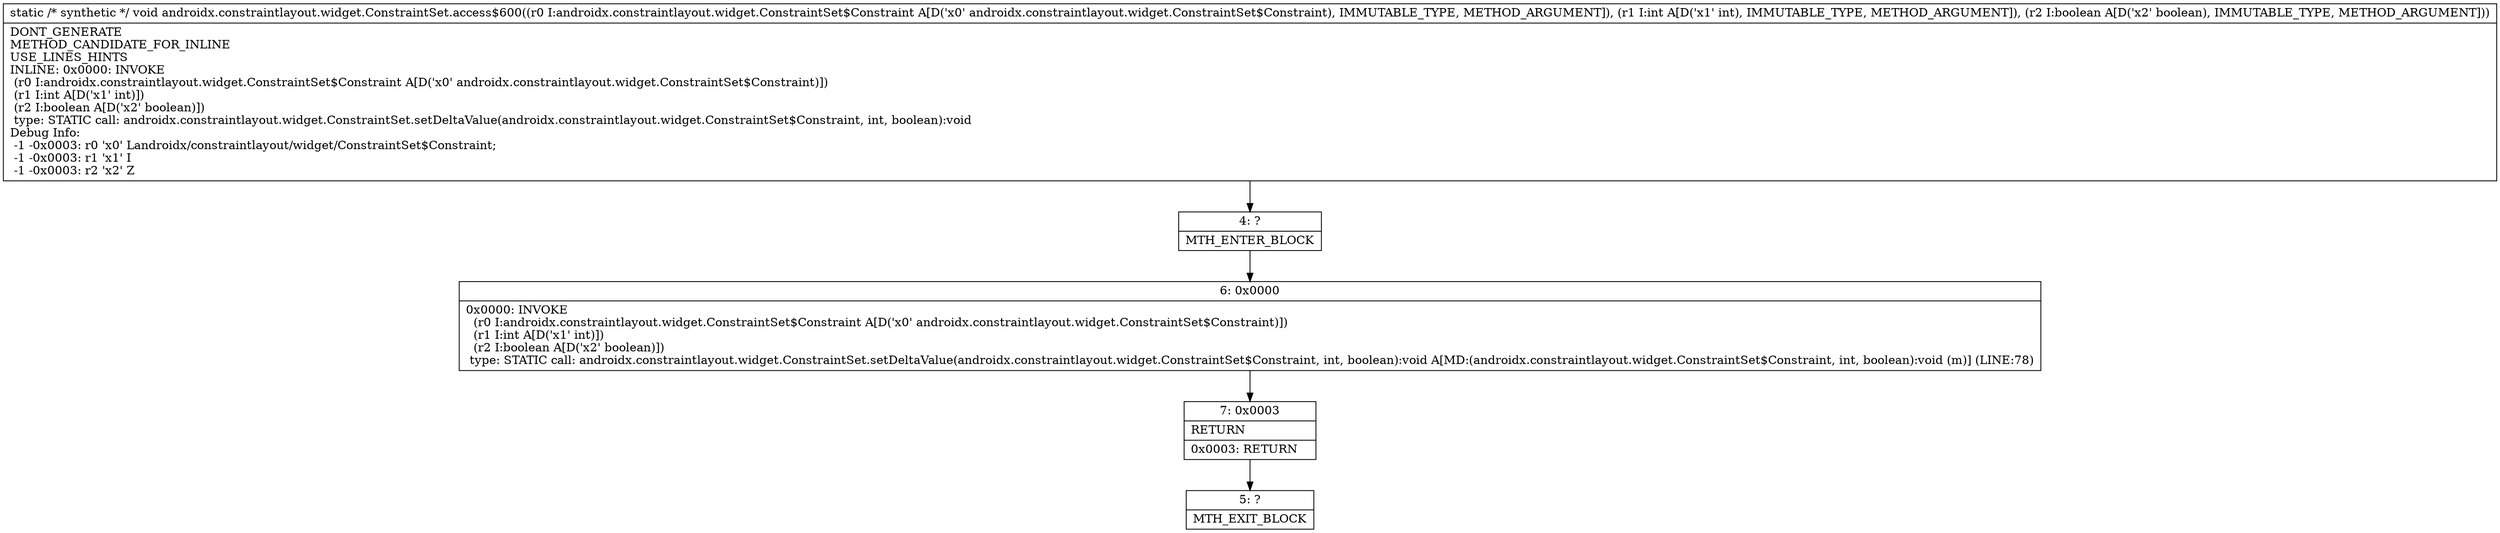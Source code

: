 digraph "CFG forandroidx.constraintlayout.widget.ConstraintSet.access$600(Landroidx\/constraintlayout\/widget\/ConstraintSet$Constraint;IZ)V" {
Node_4 [shape=record,label="{4\:\ ?|MTH_ENTER_BLOCK\l}"];
Node_6 [shape=record,label="{6\:\ 0x0000|0x0000: INVOKE  \l  (r0 I:androidx.constraintlayout.widget.ConstraintSet$Constraint A[D('x0' androidx.constraintlayout.widget.ConstraintSet$Constraint)])\l  (r1 I:int A[D('x1' int)])\l  (r2 I:boolean A[D('x2' boolean)])\l type: STATIC call: androidx.constraintlayout.widget.ConstraintSet.setDeltaValue(androidx.constraintlayout.widget.ConstraintSet$Constraint, int, boolean):void A[MD:(androidx.constraintlayout.widget.ConstraintSet$Constraint, int, boolean):void (m)] (LINE:78)\l}"];
Node_7 [shape=record,label="{7\:\ 0x0003|RETURN\l|0x0003: RETURN   \l}"];
Node_5 [shape=record,label="{5\:\ ?|MTH_EXIT_BLOCK\l}"];
MethodNode[shape=record,label="{static \/* synthetic *\/ void androidx.constraintlayout.widget.ConstraintSet.access$600((r0 I:androidx.constraintlayout.widget.ConstraintSet$Constraint A[D('x0' androidx.constraintlayout.widget.ConstraintSet$Constraint), IMMUTABLE_TYPE, METHOD_ARGUMENT]), (r1 I:int A[D('x1' int), IMMUTABLE_TYPE, METHOD_ARGUMENT]), (r2 I:boolean A[D('x2' boolean), IMMUTABLE_TYPE, METHOD_ARGUMENT]))  | DONT_GENERATE\lMETHOD_CANDIDATE_FOR_INLINE\lUSE_LINES_HINTS\lINLINE: 0x0000: INVOKE  \l  (r0 I:androidx.constraintlayout.widget.ConstraintSet$Constraint A[D('x0' androidx.constraintlayout.widget.ConstraintSet$Constraint)])\l  (r1 I:int A[D('x1' int)])\l  (r2 I:boolean A[D('x2' boolean)])\l type: STATIC call: androidx.constraintlayout.widget.ConstraintSet.setDeltaValue(androidx.constraintlayout.widget.ConstraintSet$Constraint, int, boolean):void\lDebug Info:\l  \-1 \-0x0003: r0 'x0' Landroidx\/constraintlayout\/widget\/ConstraintSet$Constraint;\l  \-1 \-0x0003: r1 'x1' I\l  \-1 \-0x0003: r2 'x2' Z\l}"];
MethodNode -> Node_4;Node_4 -> Node_6;
Node_6 -> Node_7;
Node_7 -> Node_5;
}

